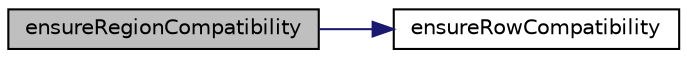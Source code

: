 digraph "ensureRegionCompatibility"
{
 // INTERACTIVE_SVG=YES
 // LATEX_PDF_SIZE
  edge [fontname="Helvetica",fontsize="10",labelfontname="Helvetica",labelfontsize="10"];
  node [fontname="Helvetica",fontsize="10",shape=record];
  rankdir="LR";
  Node1 [label="ensureRegionCompatibility",height=0.2,width=0.4,color="black", fillcolor="grey75", style="filled", fontcolor="black",tooltip=" "];
  Node1 -> Node2 [color="midnightblue",fontsize="10",style="solid",fontname="Helvetica"];
  Node2 [label="ensureRowCompatibility",height=0.2,width=0.4,color="black", fillcolor="white", style="filled",URL="$XCAP__inline__Merge_8h.html#ae484ad8fc3755dab5e1b60c1c8fe9a49",tooltip=" "];
}
